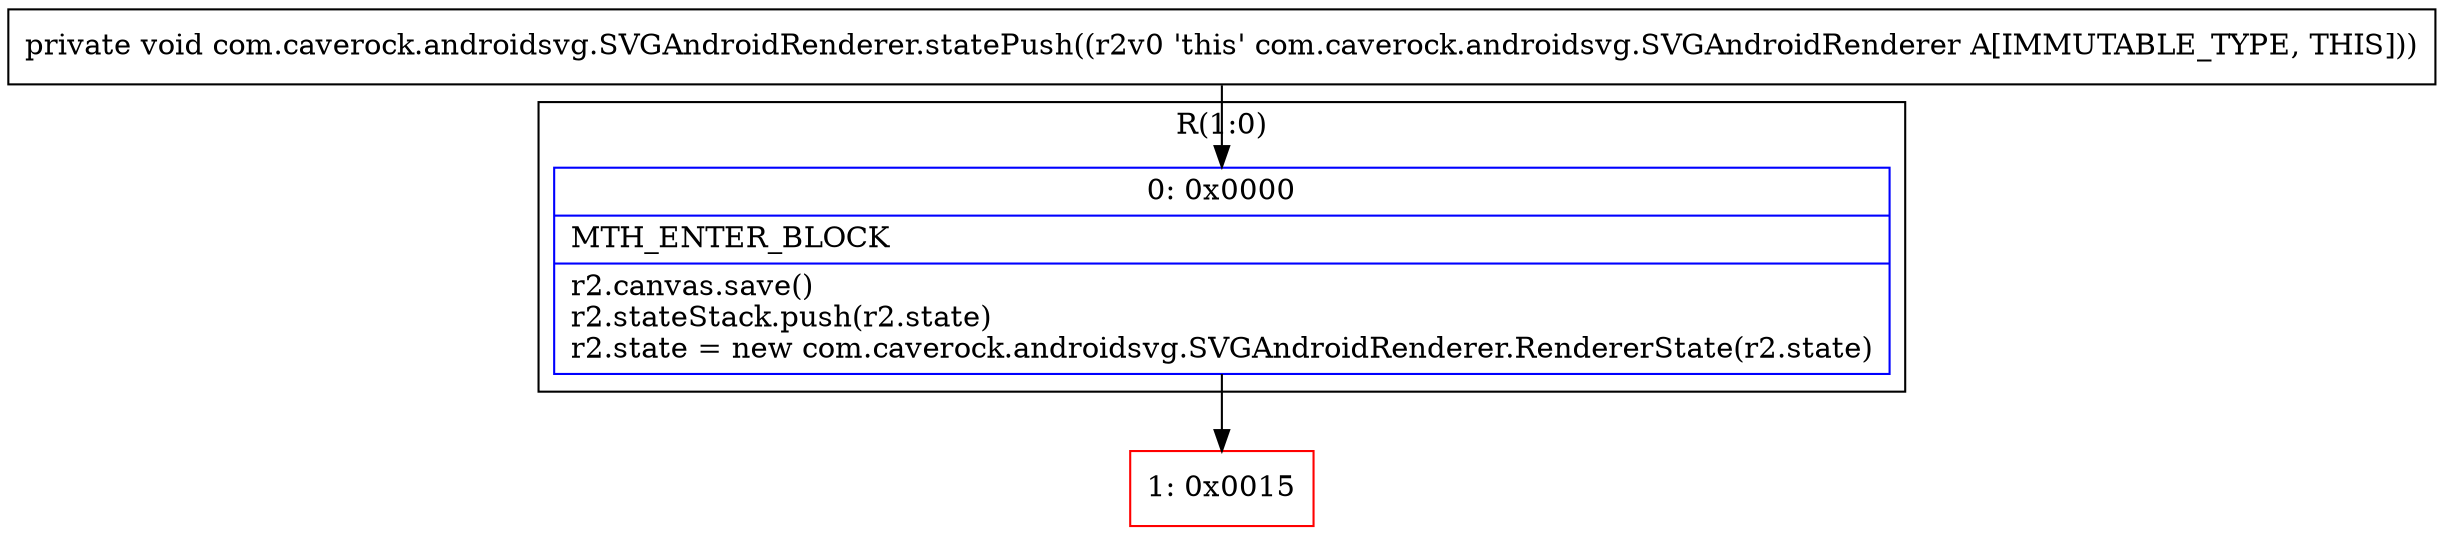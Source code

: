 digraph "CFG forcom.caverock.androidsvg.SVGAndroidRenderer.statePush()V" {
subgraph cluster_Region_1912516667 {
label = "R(1:0)";
node [shape=record,color=blue];
Node_0 [shape=record,label="{0\:\ 0x0000|MTH_ENTER_BLOCK\l|r2.canvas.save()\lr2.stateStack.push(r2.state)\lr2.state = new com.caverock.androidsvg.SVGAndroidRenderer.RendererState(r2.state)\l}"];
}
Node_1 [shape=record,color=red,label="{1\:\ 0x0015}"];
MethodNode[shape=record,label="{private void com.caverock.androidsvg.SVGAndroidRenderer.statePush((r2v0 'this' com.caverock.androidsvg.SVGAndroidRenderer A[IMMUTABLE_TYPE, THIS])) }"];
MethodNode -> Node_0;
Node_0 -> Node_1;
}

